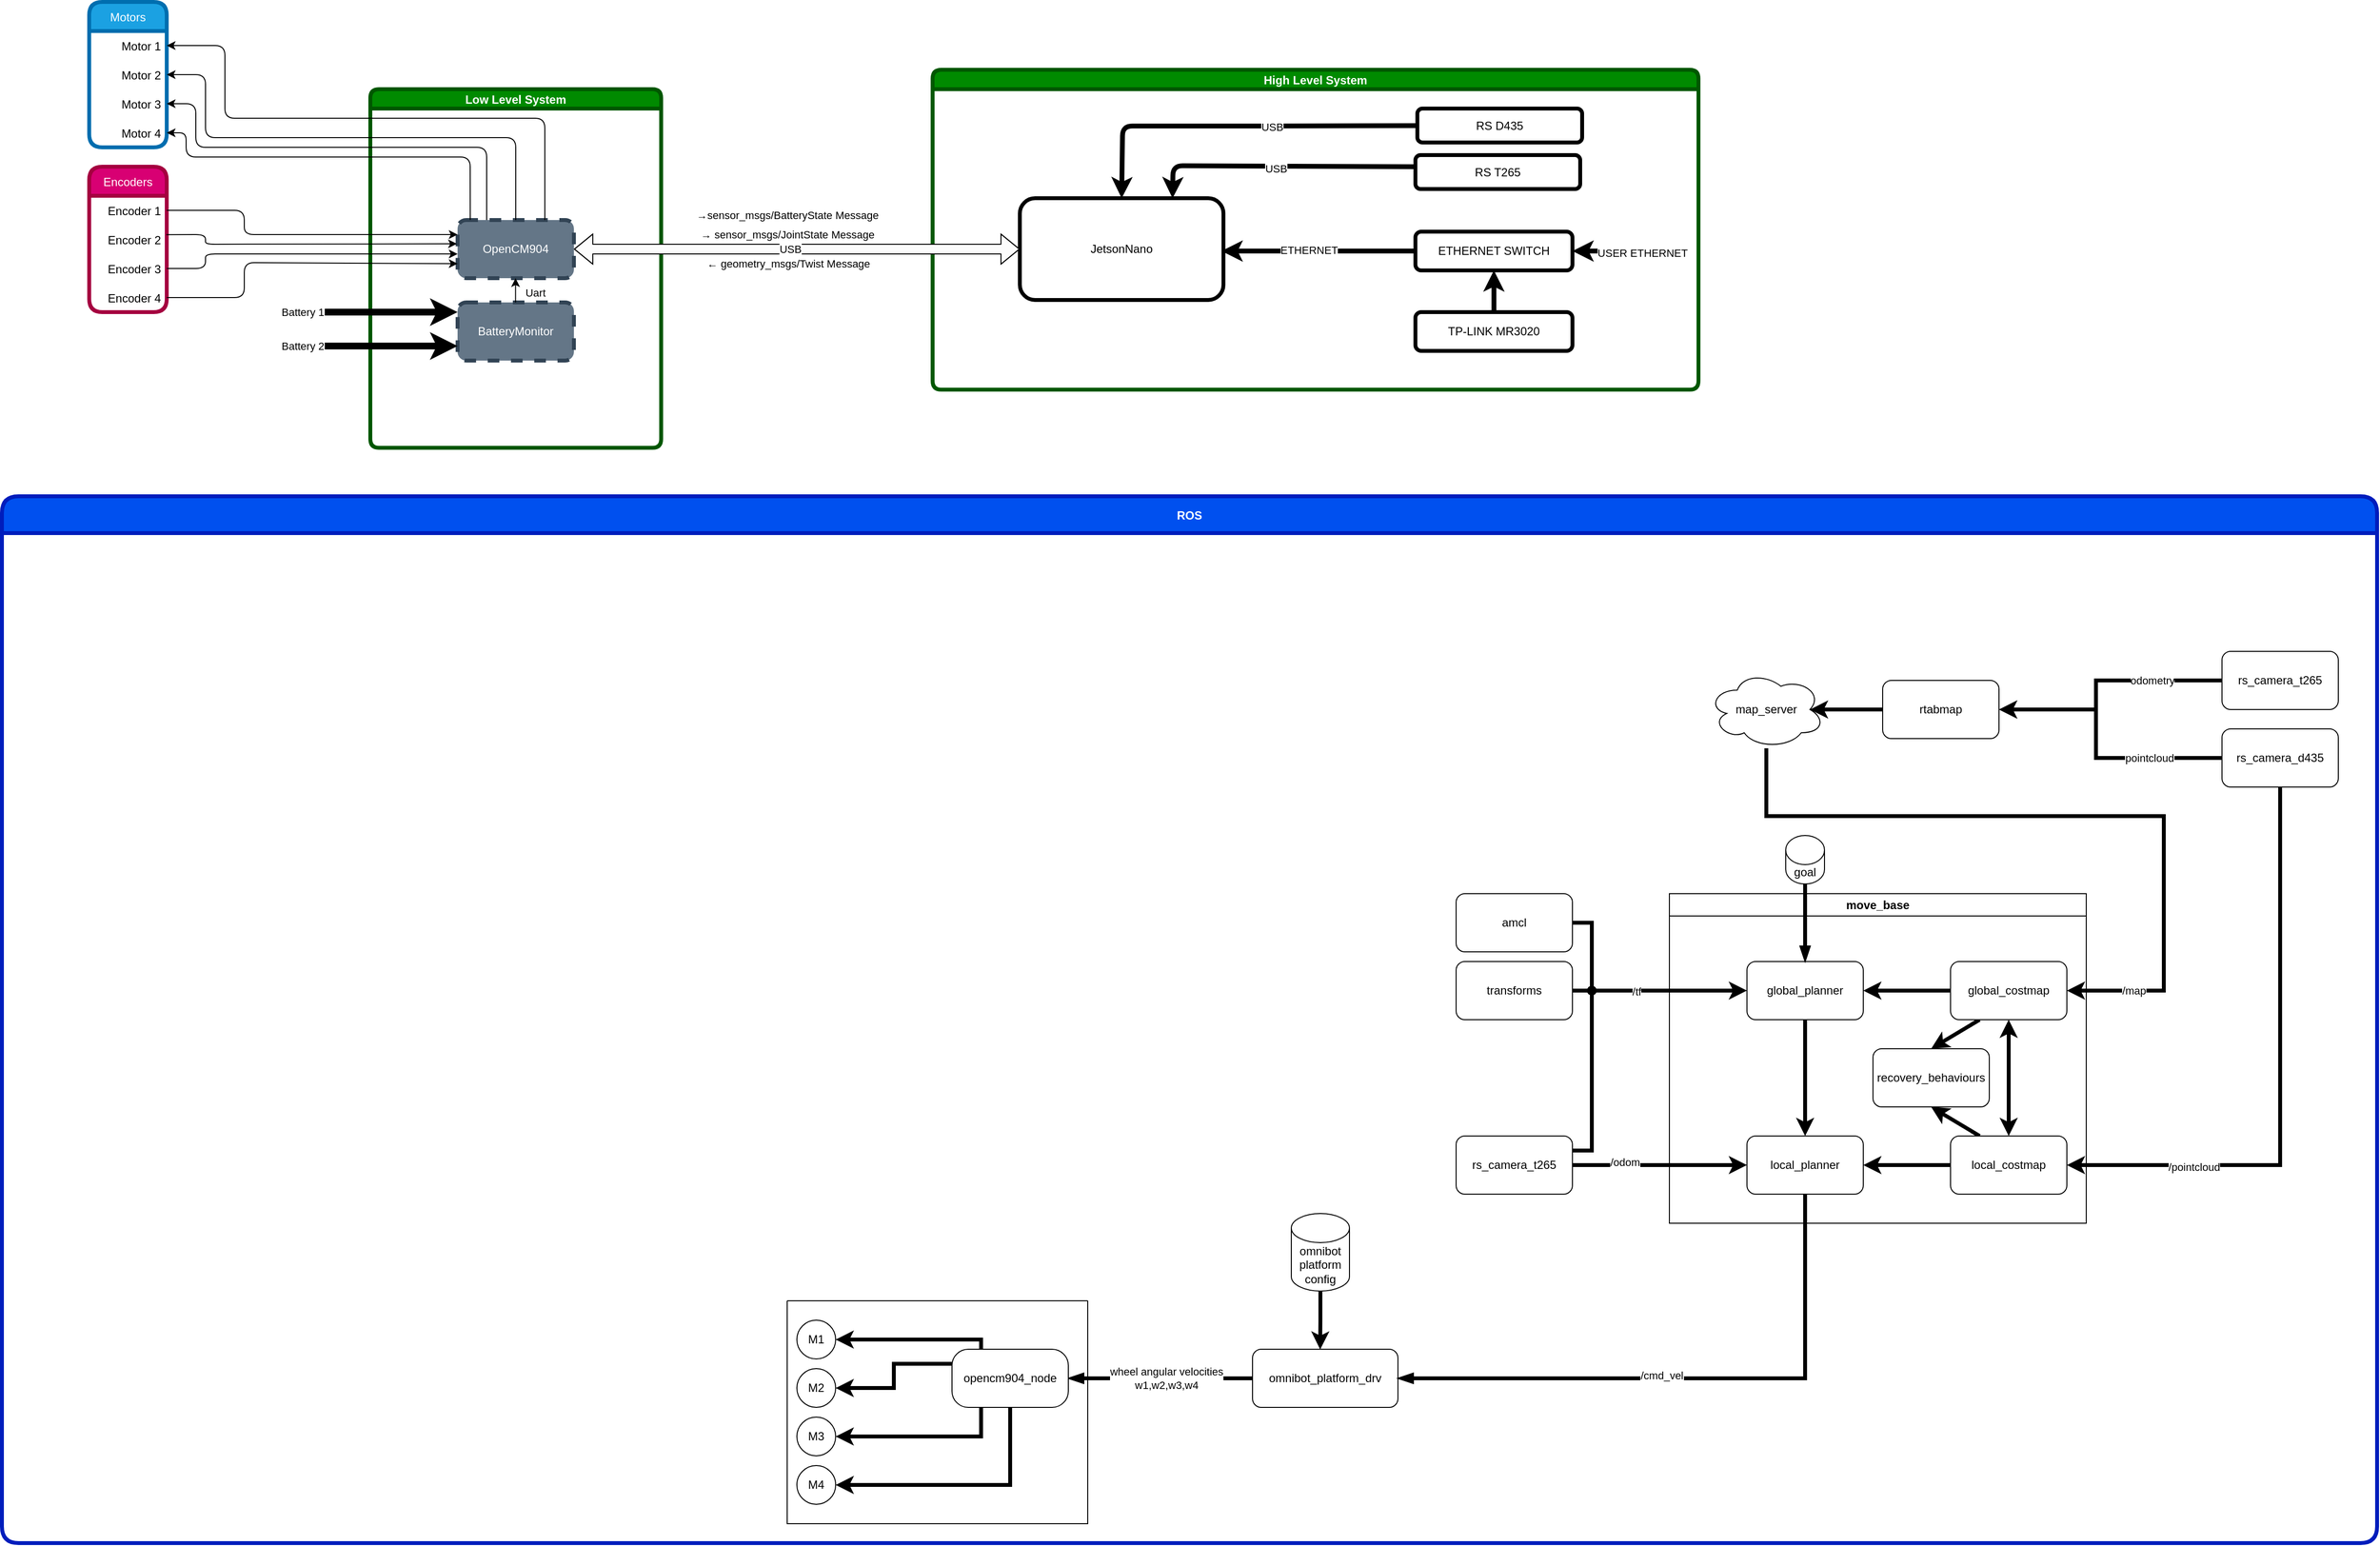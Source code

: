 <mxfile version="20.7.4" type="device"><diagram id="1JWUZLBwZfysvkJWAlHS" name="Page-1"><mxGraphModel dx="3262" dy="1618" grid="1" gridSize="10" guides="1" tooltips="1" connect="1" arrows="1" fold="1" page="1" pageScale="1" pageWidth="850" pageHeight="1100" math="1" shadow="0"><root><mxCell id="0"/><mxCell id="1" parent="0"/><mxCell id="7" value="Low Level System" style="swimlane;strokeColor=#005700;strokeWidth=4;fillColor=#008a00;fontStyle=1;startSize=20;fontColor=#ffffff;rounded=1;" parent="1" vertex="1"><mxGeometry x="300" y="110" width="300" height="370" as="geometry"/></mxCell><mxCell id="9" value="OpenCM904" style="rounded=1;whiteSpace=wrap;html=1;dashed=1;strokeColor=#314354;strokeWidth=4;fillColor=#647687;fontColor=#ffffff;" parent="7" vertex="1"><mxGeometry x="90" y="135" width="120" height="60" as="geometry"/></mxCell><mxCell id="10" value="BatteryMonitor" style="rounded=1;whiteSpace=wrap;html=1;dashed=1;strokeColor=#314354;strokeWidth=4;fillColor=#647687;fontColor=#ffffff;" parent="7" vertex="1"><mxGeometry x="90" y="220" width="120" height="60" as="geometry"/></mxCell><mxCell id="13" value="" style="endArrow=classic;html=1;strokeWidth=7;entryX=0;entryY=0.75;entryDx=0;entryDy=0;rounded=1;" parent="7" edge="1"><mxGeometry width="50" height="50" relative="1" as="geometry"><mxPoint x="-90" y="230" as="sourcePoint"/><mxPoint x="90" y="230" as="targetPoint"/></mxGeometry></mxCell><mxCell id="15" value="Battery 1" style="edgeLabel;html=1;align=center;verticalAlign=middle;resizable=0;points=[];rounded=1;" parent="13" vertex="1" connectable="0"><mxGeometry x="-0.559" relative="1" as="geometry"><mxPoint x="-20" as="offset"/></mxGeometry></mxCell><mxCell id="63" style="edgeStyle=none;rounded=1;jumpStyle=none;html=1;entryX=0.5;entryY=1;entryDx=0;entryDy=0;startFill=1;strokeWidth=1;fillColor=#FCFCFC;" parent="7" edge="1"><mxGeometry relative="1" as="geometry"><mxPoint x="149.79" y="220" as="sourcePoint"/><mxPoint x="149.79" y="195" as="targetPoint"/></mxGeometry></mxCell><mxCell id="64" value="Uart" style="edgeLabel;html=1;align=center;verticalAlign=middle;resizable=0;points=[];rounded=1;" parent="63" vertex="1" connectable="0"><mxGeometry x="-0.503" relative="1" as="geometry"><mxPoint x="20" y="-4" as="offset"/></mxGeometry></mxCell><mxCell id="12" value="" style="endArrow=classic;html=1;strokeWidth=7;entryX=0;entryY=0.75;entryDx=0;entryDy=0;rounded=1;" parent="1" target="10" edge="1"><mxGeometry width="50" height="50" relative="1" as="geometry"><mxPoint x="210" y="375" as="sourcePoint"/><mxPoint x="240" y="380" as="targetPoint"/></mxGeometry></mxCell><mxCell id="14" value="Battery 2" style="edgeLabel;html=1;align=center;verticalAlign=middle;resizable=0;points=[];rounded=1;" parent="12" vertex="1" connectable="0"><mxGeometry x="-0.805" y="4" relative="1" as="geometry"><mxPoint x="2" y="4" as="offset"/></mxGeometry></mxCell><mxCell id="20" value="Encoders" style="swimlane;fontStyle=0;childLayout=stackLayout;horizontal=1;startSize=30;horizontalStack=0;resizeParent=1;resizeParentMax=0;resizeLast=0;collapsible=1;marginBottom=0;strokeColor=#A50040;strokeWidth=4;fillColor=#d80073;rounded=1;portConstraintRotation=0;flipV=0;flipH=1;fontColor=#ffffff;" parent="1" vertex="1"><mxGeometry x="10" y="190" width="80" height="150" as="geometry"><mxRectangle x="-30" y="120" width="80" height="30" as="alternateBounds"/></mxGeometry></mxCell><mxCell id="21" value="Encoder 1" style="text;strokeColor=none;fillColor=none;align=right;verticalAlign=middle;spacingLeft=4;spacingRight=4;overflow=hidden;points=[[0,0.5],[1,0.5]];portConstraint=eastwest;rotatable=0;dashed=1;rounded=1;" parent="20" vertex="1"><mxGeometry y="30" width="80" height="30" as="geometry"/></mxCell><mxCell id="22" value="Encoder 2" style="text;strokeColor=none;fillColor=none;align=right;verticalAlign=middle;spacingLeft=4;spacingRight=4;overflow=hidden;points=[[0,0.5],[1,0.5]];portConstraint=eastwest;rotatable=0;dashed=1;rounded=1;" parent="20" vertex="1"><mxGeometry y="60" width="80" height="30" as="geometry"/></mxCell><mxCell id="23" value="Encoder 3" style="text;strokeColor=none;fillColor=none;align=right;verticalAlign=middle;spacingLeft=4;spacingRight=4;overflow=hidden;points=[[0,0.5],[1,0.5]];portConstraint=eastwest;rotatable=0;dashed=1;rounded=1;" parent="20" vertex="1"><mxGeometry y="90" width="80" height="30" as="geometry"/></mxCell><mxCell id="25" value="Encoder 4" style="text;strokeColor=none;fillColor=none;align=right;verticalAlign=middle;spacingLeft=4;spacingRight=4;overflow=hidden;points=[[0,0.5],[1,0.5]];portConstraint=eastwest;rotatable=0;dashed=1;rounded=1;" parent="20" vertex="1"><mxGeometry y="120" width="80" height="30" as="geometry"/></mxCell><mxCell id="26" style="edgeStyle=none;html=1;entryX=0;entryY=0.25;entryDx=0;entryDy=0;strokeWidth=1;rounded=1;" parent="1" source="21" target="9" edge="1"><mxGeometry relative="1" as="geometry"><Array as="points"><mxPoint x="170" y="235"/><mxPoint x="170" y="260"/></Array></mxGeometry></mxCell><mxCell id="28" style="edgeStyle=none;html=1;strokeWidth=1;exitX=0.995;exitY=0.336;exitDx=0;exitDy=0;entryX=-0.006;entryY=0.409;entryDx=0;entryDy=0;entryPerimeter=0;exitPerimeter=0;rounded=1;" parent="1" source="22" target="9" edge="1"><mxGeometry relative="1" as="geometry"><mxPoint x="100" y="245.0" as="sourcePoint"/><mxPoint x="390" y="275" as="targetPoint"/><Array as="points"><mxPoint x="130" y="260"/><mxPoint x="130" y="270"/></Array></mxGeometry></mxCell><mxCell id="29" style="edgeStyle=none;html=1;exitX=1;exitY=0.5;exitDx=0;exitDy=0;strokeWidth=1;rounded=1;" parent="1" source="23" edge="1"><mxGeometry relative="1" as="geometry"><mxPoint x="390" y="280" as="targetPoint"/><Array as="points"><mxPoint x="130" y="295"/><mxPoint x="130" y="280"/><mxPoint x="390" y="280"/></Array></mxGeometry></mxCell><mxCell id="30" style="edgeStyle=none;html=1;entryX=0;entryY=0.75;entryDx=0;entryDy=0;strokeWidth=1;rounded=1;" parent="1" source="25" target="9" edge="1"><mxGeometry relative="1" as="geometry"><Array as="points"><mxPoint x="170" y="325"/><mxPoint x="170" y="289"/></Array></mxGeometry></mxCell><mxCell id="32" value="Motors" style="swimlane;fontStyle=0;childLayout=stackLayout;horizontal=1;startSize=30;horizontalStack=0;resizeParent=1;resizeParentMax=0;resizeLast=0;collapsible=1;marginBottom=0;strokeColor=#006EAF;strokeWidth=4;fillColor=#1ba1e2;rounded=1;portConstraintRotation=0;flipV=0;flipH=1;fontColor=#ffffff;" parent="1" vertex="1"><mxGeometry x="10" y="20" width="80" height="150" as="geometry"><mxRectangle x="-30" y="120" width="80" height="30" as="alternateBounds"/></mxGeometry></mxCell><mxCell id="33" value="Motor 1" style="text;strokeColor=none;fillColor=none;align=right;verticalAlign=middle;spacingLeft=4;spacingRight=4;overflow=hidden;points=[[0,0.5],[1,0.5]];portConstraint=eastwest;rotatable=0;dashed=1;rounded=1;" parent="32" vertex="1"><mxGeometry y="30" width="80" height="30" as="geometry"/></mxCell><mxCell id="34" value="Motor 2" style="text;strokeColor=none;fillColor=none;align=right;verticalAlign=middle;spacingLeft=4;spacingRight=4;overflow=hidden;points=[[0,0.5],[1,0.5]];portConstraint=eastwest;rotatable=0;dashed=1;rounded=1;" parent="32" vertex="1"><mxGeometry y="60" width="80" height="30" as="geometry"/></mxCell><mxCell id="35" value="Motor 3" style="text;strokeColor=none;fillColor=none;align=right;verticalAlign=middle;spacingLeft=4;spacingRight=4;overflow=hidden;points=[[0,0.5],[1,0.5]];portConstraint=eastwest;rotatable=0;dashed=1;rounded=1;" parent="32" vertex="1"><mxGeometry y="90" width="80" height="30" as="geometry"/></mxCell><mxCell id="36" value="Motor 4" style="text;strokeColor=none;fillColor=none;align=right;verticalAlign=middle;spacingLeft=4;spacingRight=4;overflow=hidden;points=[[0,0.5],[1,0.5]];portConstraint=eastwest;rotatable=0;dashed=1;rounded=1;" parent="32" vertex="1"><mxGeometry y="120" width="80" height="30" as="geometry"/></mxCell><mxCell id="46" style="edgeStyle=none;rounded=1;jumpStyle=none;html=1;exitX=0.109;exitY=-0.003;exitDx=0;exitDy=0;entryX=1;entryY=0.5;entryDx=0;entryDy=0;startFill=1;strokeWidth=1;exitPerimeter=0;" parent="1" source="9" target="36" edge="1"><mxGeometry relative="1" as="geometry"><Array as="points"><mxPoint x="403" y="180"/><mxPoint x="110" y="180"/><mxPoint x="110" y="155"/></Array></mxGeometry></mxCell><mxCell id="47" style="edgeStyle=none;rounded=1;jumpStyle=none;html=1;exitX=0.25;exitY=0;exitDx=0;exitDy=0;entryX=1;entryY=0.5;entryDx=0;entryDy=0;startFill=1;strokeWidth=1;" parent="1" source="9" target="35" edge="1"><mxGeometry relative="1" as="geometry"><Array as="points"><mxPoint x="420" y="170"/><mxPoint x="120" y="170"/><mxPoint x="120" y="125"/></Array></mxGeometry></mxCell><mxCell id="48" style="edgeStyle=none;rounded=1;jumpStyle=none;html=1;exitX=0.5;exitY=0;exitDx=0;exitDy=0;startFill=1;strokeWidth=1;" parent="1" source="9" edge="1"><mxGeometry relative="1" as="geometry"><mxPoint x="90" y="95" as="targetPoint"/><Array as="points"><mxPoint x="450" y="160"/><mxPoint x="130" y="160"/><mxPoint x="130" y="95"/></Array></mxGeometry></mxCell><mxCell id="49" style="edgeStyle=none;rounded=1;jumpStyle=none;html=1;exitX=0.75;exitY=0;exitDx=0;exitDy=0;entryX=1;entryY=0.5;entryDx=0;entryDy=0;startFill=1;strokeWidth=1;" parent="1" source="9" target="33" edge="1"><mxGeometry relative="1" as="geometry"><Array as="points"><mxPoint x="480" y="140"/><mxPoint x="150" y="140"/><mxPoint x="150" y="65"/></Array></mxGeometry></mxCell><mxCell id="50" value="High Level System" style="swimlane;strokeColor=#005700;strokeWidth=4;fillColor=#008a00;fontStyle=1;startSize=20;fontColor=#ffffff;movable=0;rounded=1;" parent="1" vertex="1"><mxGeometry x="880" y="90" width="790" height="330" as="geometry"/></mxCell><mxCell id="56" value="JetsonNano" style="rounded=1;whiteSpace=wrap;html=1;strokeWidth=4;" parent="50" vertex="1"><mxGeometry x="90" y="132.5" width="210" height="105" as="geometry"/></mxCell><mxCell id="70" style="edgeStyle=none;html=1;entryX=0.5;entryY=0;entryDx=0;entryDy=0;strokeWidth=5;rounded=1;" parent="50" source="69" target="56" edge="1"><mxGeometry relative="1" as="geometry"><Array as="points"><mxPoint x="340" y="58"/><mxPoint x="196" y="58"/></Array></mxGeometry></mxCell><mxCell id="78" value="USB" style="edgeLabel;html=1;align=center;verticalAlign=middle;resizable=0;points=[];rounded=1;" parent="70" vertex="1" connectable="0"><mxGeometry x="-0.204" y="1" relative="1" as="geometry"><mxPoint as="offset"/></mxGeometry></mxCell><mxCell id="69" value="RS D435" style="rounded=1;whiteSpace=wrap;html=1;strokeWidth=4;" parent="50" vertex="1"><mxGeometry x="500" y="40" width="170" height="35" as="geometry"/></mxCell><mxCell id="72" style="edgeStyle=none;html=1;entryX=0.75;entryY=0;entryDx=0;entryDy=0;strokeWidth=5;rounded=1;" parent="50" target="56" edge="1"><mxGeometry relative="1" as="geometry"><mxPoint x="498" y="100" as="sourcePoint"/><Array as="points"><mxPoint x="248" y="99"/></Array></mxGeometry></mxCell><mxCell id="77" value="USB" style="edgeLabel;html=1;align=center;verticalAlign=middle;resizable=0;points=[];rounded=1;" parent="72" vertex="1" connectable="0"><mxGeometry x="0.018" y="2" relative="1" as="geometry"><mxPoint as="offset"/></mxGeometry></mxCell><mxCell id="71" value="RS T265" style="rounded=1;whiteSpace=wrap;html=1;strokeWidth=4;" parent="50" vertex="1"><mxGeometry x="498" y="88" width="170" height="35" as="geometry"/></mxCell><mxCell id="76" style="edgeStyle=none;html=1;strokeWidth=5;rounded=1;" parent="50" source="73" edge="1"><mxGeometry relative="1" as="geometry"><mxPoint x="298" y="187" as="targetPoint"/></mxGeometry></mxCell><mxCell id="80" value="ETHERNET" style="edgeLabel;html=1;align=center;verticalAlign=middle;resizable=0;points=[];rounded=1;" parent="76" vertex="1" connectable="0"><mxGeometry x="0.102" y="-1" relative="1" as="geometry"><mxPoint as="offset"/></mxGeometry></mxCell><mxCell id="73" value="ETHERNET SWITCH" style="rounded=1;whiteSpace=wrap;html=1;strokeWidth=4;" parent="50" vertex="1"><mxGeometry x="498" y="167" width="162" height="40" as="geometry"/></mxCell><mxCell id="75" style="edgeStyle=none;html=1;entryX=0.5;entryY=1;entryDx=0;entryDy=0;strokeWidth=5;rounded=1;" parent="50" source="74" target="73" edge="1"><mxGeometry relative="1" as="geometry"/></mxCell><mxCell id="74" value="TP-LINK MR3020" style="rounded=1;whiteSpace=wrap;html=1;strokeWidth=4;" parent="50" vertex="1"><mxGeometry x="498" y="250" width="162" height="40" as="geometry"/></mxCell><mxCell id="55" value="" style="shape=flexArrow;endArrow=classic;startArrow=classic;html=1;rounded=1;strokeWidth=1;jumpStyle=none;exitX=1;exitY=0.5;exitDx=0;exitDy=0;fillColor=#FCFCFC;" parent="1" source="9" target="56" edge="1"><mxGeometry width="100" height="100" relative="1" as="geometry"><mxPoint x="610" y="340" as="sourcePoint"/><mxPoint x="800" y="275" as="targetPoint"/><Array as="points"><mxPoint x="630" y="275"/></Array></mxGeometry></mxCell><mxCell id="59" value="USB" style="edgeLabel;html=1;align=center;verticalAlign=middle;resizable=0;points=[];rounded=1;" parent="55" vertex="1" connectable="0"><mxGeometry x="-0.033" relative="1" as="geometry"><mxPoint as="offset"/></mxGeometry></mxCell><mxCell id="61" value="→ sensor_msgs/JointState Message" style="edgeLabel;html=1;align=center;verticalAlign=middle;resizable=0;points=[];rounded=1;" parent="55" vertex="1" connectable="0"><mxGeometry x="-0.334" relative="1" as="geometry"><mxPoint x="67" y="-15" as="offset"/></mxGeometry></mxCell><mxCell id="66" value="→sensor_msgs/BatteryState Message" style="edgeLabel;html=1;align=center;verticalAlign=middle;resizable=0;points=[];rounded=1;" parent="55" vertex="1" connectable="0"><mxGeometry x="-0.263" y="3" relative="1" as="geometry"><mxPoint x="50" y="-32" as="offset"/></mxGeometry></mxCell><mxCell id="67" value="← geometry_msgs/Twist Message" style="edgeLabel;html=1;align=center;verticalAlign=middle;resizable=0;points=[];rounded=1;" parent="55" vertex="1" connectable="0"><mxGeometry x="-0.271" y="1" relative="1" as="geometry"><mxPoint x="53" y="16" as="offset"/></mxGeometry></mxCell><mxCell id="82" value="" style="endArrow=classic;html=1;strokeWidth=5;entryX=1;entryY=0.5;entryDx=0;entryDy=0;rounded=1;" parent="1" target="73" edge="1"><mxGeometry width="50" height="50" relative="1" as="geometry"><mxPoint x="1650" y="277" as="sourcePoint"/><mxPoint x="1430" y="330" as="targetPoint"/></mxGeometry></mxCell><mxCell id="83" value="USER ETHERNET" style="edgeLabel;html=1;align=center;verticalAlign=middle;resizable=0;points=[];rounded=1;" parent="82" vertex="1" connectable="0"><mxGeometry x="-0.302" y="2" relative="1" as="geometry"><mxPoint as="offset"/></mxGeometry></mxCell><mxCell id="68" value="ROS" style="swimlane;strokeColor=#001DBC;strokeWidth=4;fillColor=#0050ef;fontStyle=1;startSize=38;fontColor=#ffffff;rounded=1;movable=1;treeFolding=0;dropTarget=0;autosize=1;fixedWidth=1;expand=0;treeMoving=1;pointerEvents=0;comic=0;" parent="1" vertex="1"><mxGeometry x="-80" y="530" width="2450" height="1080" as="geometry"/></mxCell><mxCell id="2hcKkU8BqiFsQcDDSxJY-166" value="rs_camera_d435" style="rounded=1;whiteSpace=wrap;html=1;" parent="68" vertex="1"><mxGeometry x="2290" y="240" width="120" height="60" as="geometry"/></mxCell><mxCell id="2hcKkU8BqiFsQcDDSxJY-167" value="rs_camera_t265" style="rounded=1;whiteSpace=wrap;html=1;" parent="68" vertex="1"><mxGeometry x="2290" y="160" width="120" height="60" as="geometry"/></mxCell><mxCell id="mIlOMPLTPtXM0aOX5jJe-130" style="edgeStyle=none;rounded=0;orthogonalLoop=1;jettySize=auto;html=1;entryX=1;entryY=0.5;entryDx=0;entryDy=0;strokeWidth=4;endArrow=blockThin;endFill=1;" parent="1" source="2hcKkU8BqiFsQcDDSxJY-187" target="mIlOMPLTPtXM0aOX5jJe-129" edge="1"><mxGeometry relative="1" as="geometry"/></mxCell><mxCell id="mIlOMPLTPtXM0aOX5jJe-131" value="wheel angular velocities&lt;br&gt;w1,w2,w3,w4" style="edgeLabel;html=1;align=center;verticalAlign=middle;resizable=0;points=[];" parent="mIlOMPLTPtXM0aOX5jJe-130" vertex="1" connectable="0"><mxGeometry x="0.333" y="2" relative="1" as="geometry"><mxPoint x="37" y="-2" as="offset"/></mxGeometry></mxCell><mxCell id="2hcKkU8BqiFsQcDDSxJY-187" value="omnibot_platform_drv" style="rounded=1;whiteSpace=wrap;html=1;shadow=0;comic=0;sketch=0;pointerEvents=0;" parent="1" vertex="1"><mxGeometry x="1210" y="1410" width="150" height="60" as="geometry"/></mxCell><mxCell id="mIlOMPLTPtXM0aOX5jJe-85" style="edgeStyle=orthogonalEdgeStyle;rounded=0;orthogonalLoop=1;jettySize=auto;html=1;entryX=0.465;entryY=0.004;entryDx=0;entryDy=0;entryPerimeter=0;strokeWidth=4;" parent="1" source="mIlOMPLTPtXM0aOX5jJe-84" target="2hcKkU8BqiFsQcDDSxJY-187" edge="1"><mxGeometry relative="1" as="geometry"/></mxCell><mxCell id="mIlOMPLTPtXM0aOX5jJe-84" value="omnibot platform config" style="shape=cylinder3;whiteSpace=wrap;html=1;boundedLbl=1;backgroundOutline=1;size=15;" parent="1" vertex="1"><mxGeometry x="1250" y="1270" width="60" height="80" as="geometry"/></mxCell><mxCell id="mIlOMPLTPtXM0aOX5jJe-110" style="edgeStyle=none;rounded=0;orthogonalLoop=1;jettySize=auto;html=1;entryX=1;entryY=0.5;entryDx=0;entryDy=0;strokeWidth=4;" parent="1" source="mIlOMPLTPtXM0aOX5jJe-86" target="mIlOMPLTPtXM0aOX5jJe-98" edge="1"><mxGeometry relative="1" as="geometry"><Array as="points"><mxPoint x="1740" y="860"/><mxPoint x="2150" y="860"/><mxPoint x="2150" y="1040"/></Array></mxGeometry></mxCell><mxCell id="mIlOMPLTPtXM0aOX5jJe-118" value="/map" style="edgeLabel;html=1;align=center;verticalAlign=middle;resizable=0;points=[];" parent="mIlOMPLTPtXM0aOX5jJe-110" vertex="1" connectable="0"><mxGeometry x="0.818" relative="1" as="geometry"><mxPoint as="offset"/></mxGeometry></mxCell><mxCell id="mIlOMPLTPtXM0aOX5jJe-86" value="map_server" style="ellipse;shape=cloud;whiteSpace=wrap;html=1;" parent="1" vertex="1"><mxGeometry x="1680" y="710" width="120" height="80" as="geometry"/></mxCell><mxCell id="mIlOMPLTPtXM0aOX5jJe-88" style="edgeStyle=orthogonalEdgeStyle;rounded=0;orthogonalLoop=1;jettySize=auto;html=1;entryX=0.875;entryY=0.5;entryDx=0;entryDy=0;entryPerimeter=0;strokeWidth=4;" parent="1" source="mIlOMPLTPtXM0aOX5jJe-87" target="mIlOMPLTPtXM0aOX5jJe-86" edge="1"><mxGeometry relative="1" as="geometry"/></mxCell><mxCell id="mIlOMPLTPtXM0aOX5jJe-87" value="rtabmap" style="rounded=1;whiteSpace=wrap;html=1;" parent="1" vertex="1"><mxGeometry x="1860" y="720" width="120" height="60" as="geometry"/></mxCell><mxCell id="mIlOMPLTPtXM0aOX5jJe-89" style="edgeStyle=orthogonalEdgeStyle;rounded=0;orthogonalLoop=1;jettySize=auto;html=1;entryX=1;entryY=0.5;entryDx=0;entryDy=0;strokeWidth=4;" parent="1" source="2hcKkU8BqiFsQcDDSxJY-166" target="mIlOMPLTPtXM0aOX5jJe-87" edge="1"><mxGeometry relative="1" as="geometry"><Array as="points"><mxPoint x="2080" y="800"/><mxPoint x="2080" y="750"/></Array></mxGeometry></mxCell><mxCell id="mIlOMPLTPtXM0aOX5jJe-91" value="pointcloud" style="edgeLabel;html=1;align=center;verticalAlign=middle;resizable=0;points=[];" parent="mIlOMPLTPtXM0aOX5jJe-89" vertex="1" connectable="0"><mxGeometry x="-0.459" relative="1" as="geometry"><mxPoint as="offset"/></mxGeometry></mxCell><mxCell id="mIlOMPLTPtXM0aOX5jJe-90" style="edgeStyle=orthogonalEdgeStyle;rounded=0;orthogonalLoop=1;jettySize=auto;html=1;entryX=1;entryY=0.5;entryDx=0;entryDy=0;strokeWidth=4;" parent="1" source="2hcKkU8BqiFsQcDDSxJY-167" target="mIlOMPLTPtXM0aOX5jJe-87" edge="1"><mxGeometry relative="1" as="geometry"><Array as="points"><mxPoint x="2080" y="720"/><mxPoint x="2080" y="750"/></Array></mxGeometry></mxCell><mxCell id="mIlOMPLTPtXM0aOX5jJe-92" value="odometry" style="edgeLabel;html=1;align=center;verticalAlign=middle;resizable=0;points=[];" parent="mIlOMPLTPtXM0aOX5jJe-90" vertex="1" connectable="0"><mxGeometry x="-0.446" y="5" relative="1" as="geometry"><mxPoint y="-5" as="offset"/></mxGeometry></mxCell><mxCell id="mIlOMPLTPtXM0aOX5jJe-94" value="move_base" style="swimlane;whiteSpace=wrap;html=1;" parent="1" vertex="1"><mxGeometry x="1640" y="940" width="430" height="340" as="geometry"/></mxCell><mxCell id="mIlOMPLTPtXM0aOX5jJe-108" style="edgeStyle=none;rounded=0;orthogonalLoop=1;jettySize=auto;html=1;entryX=0.5;entryY=0;entryDx=0;entryDy=0;strokeWidth=4;" parent="mIlOMPLTPtXM0aOX5jJe-94" source="mIlOMPLTPtXM0aOX5jJe-93" target="mIlOMPLTPtXM0aOX5jJe-96" edge="1"><mxGeometry relative="1" as="geometry"/></mxCell><mxCell id="mIlOMPLTPtXM0aOX5jJe-93" value="global_planner" style="rounded=1;whiteSpace=wrap;html=1;" parent="mIlOMPLTPtXM0aOX5jJe-94" vertex="1"><mxGeometry x="80" y="70" width="120" height="60" as="geometry"/></mxCell><mxCell id="mIlOMPLTPtXM0aOX5jJe-96" value="local_planner" style="rounded=1;whiteSpace=wrap;html=1;" parent="mIlOMPLTPtXM0aOX5jJe-94" vertex="1"><mxGeometry x="80" y="250" width="120" height="60" as="geometry"/></mxCell><mxCell id="mIlOMPLTPtXM0aOX5jJe-105" style="edgeStyle=none;rounded=0;orthogonalLoop=1;jettySize=auto;html=1;exitX=0.25;exitY=0;exitDx=0;exitDy=0;entryX=0.5;entryY=1;entryDx=0;entryDy=0;strokeWidth=4;" parent="mIlOMPLTPtXM0aOX5jJe-94" source="mIlOMPLTPtXM0aOX5jJe-97" target="mIlOMPLTPtXM0aOX5jJe-99" edge="1"><mxGeometry relative="1" as="geometry"/></mxCell><mxCell id="mIlOMPLTPtXM0aOX5jJe-107" style="edgeStyle=none;rounded=0;orthogonalLoop=1;jettySize=auto;html=1;entryX=1;entryY=0.5;entryDx=0;entryDy=0;strokeWidth=4;" parent="mIlOMPLTPtXM0aOX5jJe-94" source="mIlOMPLTPtXM0aOX5jJe-97" target="mIlOMPLTPtXM0aOX5jJe-96" edge="1"><mxGeometry relative="1" as="geometry"/></mxCell><mxCell id="mIlOMPLTPtXM0aOX5jJe-97" value="local_costmap&lt;span style=&quot;color: rgba(0, 0, 0, 0); font-family: monospace; font-size: 0px; text-align: start;&quot;&gt;%3CmxGraphModel%3E%3Croot%3E%3CmxCell%20id%3D%220%22%2F%3E%3CmxCell%20id%3D%221%22%20parent%3D%220%22%2F%3E%3CmxCell%20id%3D%222%22%20value%3D%22local_planner%22%20style%3D%22rounded%3D1%3BwhiteSpace%3Dwrap%3Bhtml%3D1%3B%22%20vertex%3D%221%22%20parent%3D%221%22%3E%3CmxGeometry%20x%3D%221720%22%20y%3D%221190%22%20width%3D%22120%22%20height%3D%2260%22%20as%3D%22geometry%22%2F%3E%3C%2FmxCell%3E%3C%2Froot%3E%3C%2FmxGraphModel%3E&lt;/span&gt;" style="rounded=1;whiteSpace=wrap;html=1;" parent="mIlOMPLTPtXM0aOX5jJe-94" vertex="1"><mxGeometry x="290" y="250" width="120" height="60" as="geometry"/></mxCell><mxCell id="mIlOMPLTPtXM0aOX5jJe-102" style="rounded=0;orthogonalLoop=1;jettySize=auto;html=1;strokeWidth=4;exitX=0.25;exitY=1;exitDx=0;exitDy=0;entryX=0.5;entryY=0;entryDx=0;entryDy=0;" parent="mIlOMPLTPtXM0aOX5jJe-94" source="mIlOMPLTPtXM0aOX5jJe-98" target="mIlOMPLTPtXM0aOX5jJe-99" edge="1"><mxGeometry relative="1" as="geometry"/></mxCell><mxCell id="mIlOMPLTPtXM0aOX5jJe-106" style="edgeStyle=none;rounded=0;orthogonalLoop=1;jettySize=auto;html=1;entryX=1;entryY=0.5;entryDx=0;entryDy=0;strokeWidth=4;" parent="mIlOMPLTPtXM0aOX5jJe-94" source="mIlOMPLTPtXM0aOX5jJe-98" target="mIlOMPLTPtXM0aOX5jJe-93" edge="1"><mxGeometry relative="1" as="geometry"/></mxCell><mxCell id="mIlOMPLTPtXM0aOX5jJe-98" value="global_costmap" style="rounded=1;whiteSpace=wrap;html=1;" parent="mIlOMPLTPtXM0aOX5jJe-94" vertex="1"><mxGeometry x="290" y="70" width="120" height="60" as="geometry"/></mxCell><mxCell id="mIlOMPLTPtXM0aOX5jJe-99" value="recovery_behaviours" style="rounded=1;whiteSpace=wrap;html=1;" parent="mIlOMPLTPtXM0aOX5jJe-94" vertex="1"><mxGeometry x="210" y="160" width="120" height="60" as="geometry"/></mxCell><mxCell id="mIlOMPLTPtXM0aOX5jJe-109" value="" style="endArrow=classic;startArrow=classic;html=1;rounded=0;strokeWidth=4;entryX=0.5;entryY=1;entryDx=0;entryDy=0;exitX=0.5;exitY=0;exitDx=0;exitDy=0;" parent="mIlOMPLTPtXM0aOX5jJe-94" source="mIlOMPLTPtXM0aOX5jJe-97" target="mIlOMPLTPtXM0aOX5jJe-98" edge="1"><mxGeometry width="50" height="50" relative="1" as="geometry"><mxPoint x="340" y="215" as="sourcePoint"/><mxPoint x="390" y="165" as="targetPoint"/></mxGeometry></mxCell><mxCell id="mIlOMPLTPtXM0aOX5jJe-111" style="edgeStyle=none;rounded=0;orthogonalLoop=1;jettySize=auto;html=1;entryX=1;entryY=0.5;entryDx=0;entryDy=0;strokeWidth=4;" parent="1" source="2hcKkU8BqiFsQcDDSxJY-166" target="mIlOMPLTPtXM0aOX5jJe-97" edge="1"><mxGeometry relative="1" as="geometry"><Array as="points"><mxPoint x="2270" y="1220"/></Array></mxGeometry></mxCell><mxCell id="mIlOMPLTPtXM0aOX5jJe-117" value="/pointcloud" style="edgeLabel;html=1;align=center;verticalAlign=middle;resizable=0;points=[];" parent="mIlOMPLTPtXM0aOX5jJe-111" vertex="1" connectable="0"><mxGeometry x="0.57" y="2" relative="1" as="geometry"><mxPoint as="offset"/></mxGeometry></mxCell><mxCell id="mIlOMPLTPtXM0aOX5jJe-113" style="edgeStyle=none;rounded=0;orthogonalLoop=1;jettySize=auto;html=1;entryX=0;entryY=0.5;entryDx=0;entryDy=0;strokeWidth=4;" parent="1" source="mIlOMPLTPtXM0aOX5jJe-112" target="mIlOMPLTPtXM0aOX5jJe-96" edge="1"><mxGeometry relative="1" as="geometry"/></mxCell><mxCell id="mIlOMPLTPtXM0aOX5jJe-116" value="/odom" style="edgeLabel;html=1;align=center;verticalAlign=middle;resizable=0;points=[];" parent="mIlOMPLTPtXM0aOX5jJe-113" vertex="1" connectable="0"><mxGeometry x="-0.403" y="3" relative="1" as="geometry"><mxPoint as="offset"/></mxGeometry></mxCell><mxCell id="mIlOMPLTPtXM0aOX5jJe-122" style="edgeStyle=none;rounded=0;orthogonalLoop=1;jettySize=auto;html=1;exitX=1;exitY=0.25;exitDx=0;exitDy=0;strokeWidth=4;endArrow=oval;endFill=1;" parent="1" source="mIlOMPLTPtXM0aOX5jJe-112" edge="1"><mxGeometry relative="1" as="geometry"><mxPoint x="1560" y="1040" as="targetPoint"/><Array as="points"><mxPoint x="1560" y="1205"/></Array></mxGeometry></mxCell><mxCell id="mIlOMPLTPtXM0aOX5jJe-112" value="rs_camera_t265" style="rounded=1;whiteSpace=wrap;html=1;" parent="1" vertex="1"><mxGeometry x="1420" y="1190" width="120" height="60" as="geometry"/></mxCell><mxCell id="mIlOMPLTPtXM0aOX5jJe-120" style="edgeStyle=none;rounded=0;orthogonalLoop=1;jettySize=auto;html=1;exitX=1;exitY=0.5;exitDx=0;exitDy=0;entryX=0;entryY=0.5;entryDx=0;entryDy=0;strokeWidth=4;" parent="1" source="mIlOMPLTPtXM0aOX5jJe-119" target="mIlOMPLTPtXM0aOX5jJe-93" edge="1"><mxGeometry relative="1" as="geometry"/></mxCell><mxCell id="mIlOMPLTPtXM0aOX5jJe-121" value="/tf" style="edgeLabel;html=1;align=center;verticalAlign=middle;resizable=0;points=[];" parent="mIlOMPLTPtXM0aOX5jJe-120" vertex="1" connectable="0"><mxGeometry x="-0.269" y="-1" relative="1" as="geometry"><mxPoint as="offset"/></mxGeometry></mxCell><mxCell id="mIlOMPLTPtXM0aOX5jJe-119" value="transforms" style="rounded=1;whiteSpace=wrap;html=1;" parent="1" vertex="1"><mxGeometry x="1420" y="1010" width="120" height="60" as="geometry"/></mxCell><mxCell id="mIlOMPLTPtXM0aOX5jJe-124" style="edgeStyle=none;rounded=0;orthogonalLoop=1;jettySize=auto;html=1;strokeWidth=4;endArrow=oval;endFill=1;" parent="1" source="mIlOMPLTPtXM0aOX5jJe-123" edge="1"><mxGeometry relative="1" as="geometry"><mxPoint x="1560" y="1040" as="targetPoint"/><Array as="points"><mxPoint x="1560" y="970"/></Array></mxGeometry></mxCell><mxCell id="mIlOMPLTPtXM0aOX5jJe-123" value="amcl" style="rounded=1;whiteSpace=wrap;html=1;" parent="1" vertex="1"><mxGeometry x="1420" y="940" width="120" height="60" as="geometry"/></mxCell><mxCell id="mIlOMPLTPtXM0aOX5jJe-125" style="edgeStyle=none;rounded=0;orthogonalLoop=1;jettySize=auto;html=1;entryX=1;entryY=0.5;entryDx=0;entryDy=0;strokeWidth=4;endArrow=blockThin;endFill=1;" parent="1" source="mIlOMPLTPtXM0aOX5jJe-96" target="2hcKkU8BqiFsQcDDSxJY-187" edge="1"><mxGeometry relative="1" as="geometry"><Array as="points"><mxPoint x="1780" y="1440"/></Array></mxGeometry></mxCell><mxCell id="mIlOMPLTPtXM0aOX5jJe-126" value="/cmd_vel" style="edgeLabel;html=1;align=center;verticalAlign=middle;resizable=0;points=[];" parent="mIlOMPLTPtXM0aOX5jJe-125" vertex="1" connectable="0"><mxGeometry x="0.11" y="-3" relative="1" as="geometry"><mxPoint as="offset"/></mxGeometry></mxCell><mxCell id="mIlOMPLTPtXM0aOX5jJe-128" style="edgeStyle=none;rounded=0;orthogonalLoop=1;jettySize=auto;html=1;entryX=0.5;entryY=0;entryDx=0;entryDy=0;strokeWidth=4;endArrow=blockThin;endFill=1;" parent="1" source="mIlOMPLTPtXM0aOX5jJe-127" target="mIlOMPLTPtXM0aOX5jJe-93" edge="1"><mxGeometry relative="1" as="geometry"/></mxCell><mxCell id="mIlOMPLTPtXM0aOX5jJe-127" value="goal" style="shape=cylinder3;whiteSpace=wrap;html=1;boundedLbl=1;backgroundOutline=1;size=15;" parent="1" vertex="1"><mxGeometry x="1760" y="880" width="40" height="50" as="geometry"/></mxCell><mxCell id="mIlOMPLTPtXM0aOX5jJe-133" value="" style="swimlane;startSize=0;" parent="1" vertex="1"><mxGeometry x="730" y="1360" width="310" height="230" as="geometry"/></mxCell><mxCell id="mIlOMPLTPtXM0aOX5jJe-129" value="opencm904_node" style="rounded=1;whiteSpace=wrap;html=1;arcSize=28;" parent="mIlOMPLTPtXM0aOX5jJe-133" vertex="1"><mxGeometry x="170" y="50" width="120" height="60" as="geometry"/></mxCell><mxCell id="mIlOMPLTPtXM0aOX5jJe-134" value="M1" style="ellipse;whiteSpace=wrap;html=1;aspect=fixed;" parent="mIlOMPLTPtXM0aOX5jJe-133" vertex="1"><mxGeometry x="10" y="20" width="40" height="40" as="geometry"/></mxCell><mxCell id="mIlOMPLTPtXM0aOX5jJe-135" value="M2" style="ellipse;whiteSpace=wrap;html=1;aspect=fixed;" parent="mIlOMPLTPtXM0aOX5jJe-133" vertex="1"><mxGeometry x="10" y="70" width="40" height="40" as="geometry"/></mxCell><mxCell id="mIlOMPLTPtXM0aOX5jJe-136" value="M3" style="ellipse;whiteSpace=wrap;html=1;aspect=fixed;" parent="mIlOMPLTPtXM0aOX5jJe-133" vertex="1"><mxGeometry x="10" y="120" width="40" height="40" as="geometry"/></mxCell><mxCell id="mIlOMPLTPtXM0aOX5jJe-137" value="M4" style="ellipse;whiteSpace=wrap;html=1;aspect=fixed;" parent="mIlOMPLTPtXM0aOX5jJe-133" vertex="1"><mxGeometry x="10" y="170" width="40" height="40" as="geometry"/></mxCell><mxCell id="mIlOMPLTPtXM0aOX5jJe-141" value="" style="endArrow=classic;html=1;rounded=0;strokeWidth=4;exitX=0.25;exitY=0;exitDx=0;exitDy=0;entryX=1;entryY=0.5;entryDx=0;entryDy=0;" parent="mIlOMPLTPtXM0aOX5jJe-133" source="mIlOMPLTPtXM0aOX5jJe-129" target="mIlOMPLTPtXM0aOX5jJe-134" edge="1"><mxGeometry width="50" height="50" relative="1" as="geometry"><mxPoint x="-10" y="100" as="sourcePoint"/><mxPoint x="40" y="50" as="targetPoint"/><Array as="points"><mxPoint x="200" y="40"/></Array></mxGeometry></mxCell><mxCell id="mIlOMPLTPtXM0aOX5jJe-142" value="" style="endArrow=classic;html=1;rounded=0;strokeWidth=4;exitX=0;exitY=0.25;exitDx=0;exitDy=0;entryX=1;entryY=0.5;entryDx=0;entryDy=0;" parent="mIlOMPLTPtXM0aOX5jJe-133" source="mIlOMPLTPtXM0aOX5jJe-129" target="mIlOMPLTPtXM0aOX5jJe-135" edge="1"><mxGeometry width="50" height="50" relative="1" as="geometry"><mxPoint x="210" y="60" as="sourcePoint"/><mxPoint x="-290" y="50" as="targetPoint"/><Array as="points"><mxPoint x="110" y="65"/><mxPoint x="110" y="90"/></Array></mxGeometry></mxCell><mxCell id="mIlOMPLTPtXM0aOX5jJe-144" value="" style="endArrow=classic;html=1;rounded=0;strokeWidth=4;exitX=0.25;exitY=1;exitDx=0;exitDy=0;entryX=1;entryY=0.5;entryDx=0;entryDy=0;" parent="mIlOMPLTPtXM0aOX5jJe-133" source="mIlOMPLTPtXM0aOX5jJe-129" target="mIlOMPLTPtXM0aOX5jJe-136" edge="1"><mxGeometry width="50" height="50" relative="1" as="geometry"><mxPoint x="-80" y="190" as="sourcePoint"/><mxPoint x="-30" y="140" as="targetPoint"/><Array as="points"><mxPoint x="200" y="140"/></Array></mxGeometry></mxCell><mxCell id="mIlOMPLTPtXM0aOX5jJe-145" value="" style="endArrow=classic;html=1;rounded=0;strokeWidth=4;entryX=1;entryY=0.5;entryDx=0;entryDy=0;exitX=0.5;exitY=1;exitDx=0;exitDy=0;" parent="mIlOMPLTPtXM0aOX5jJe-133" source="mIlOMPLTPtXM0aOX5jJe-129" target="mIlOMPLTPtXM0aOX5jJe-137" edge="1"><mxGeometry width="50" height="50" relative="1" as="geometry"><mxPoint x="-210" y="220" as="sourcePoint"/><mxPoint x="-160" y="170" as="targetPoint"/><Array as="points"><mxPoint x="230" y="190"/></Array></mxGeometry></mxCell></root></mxGraphModel></diagram></mxfile>